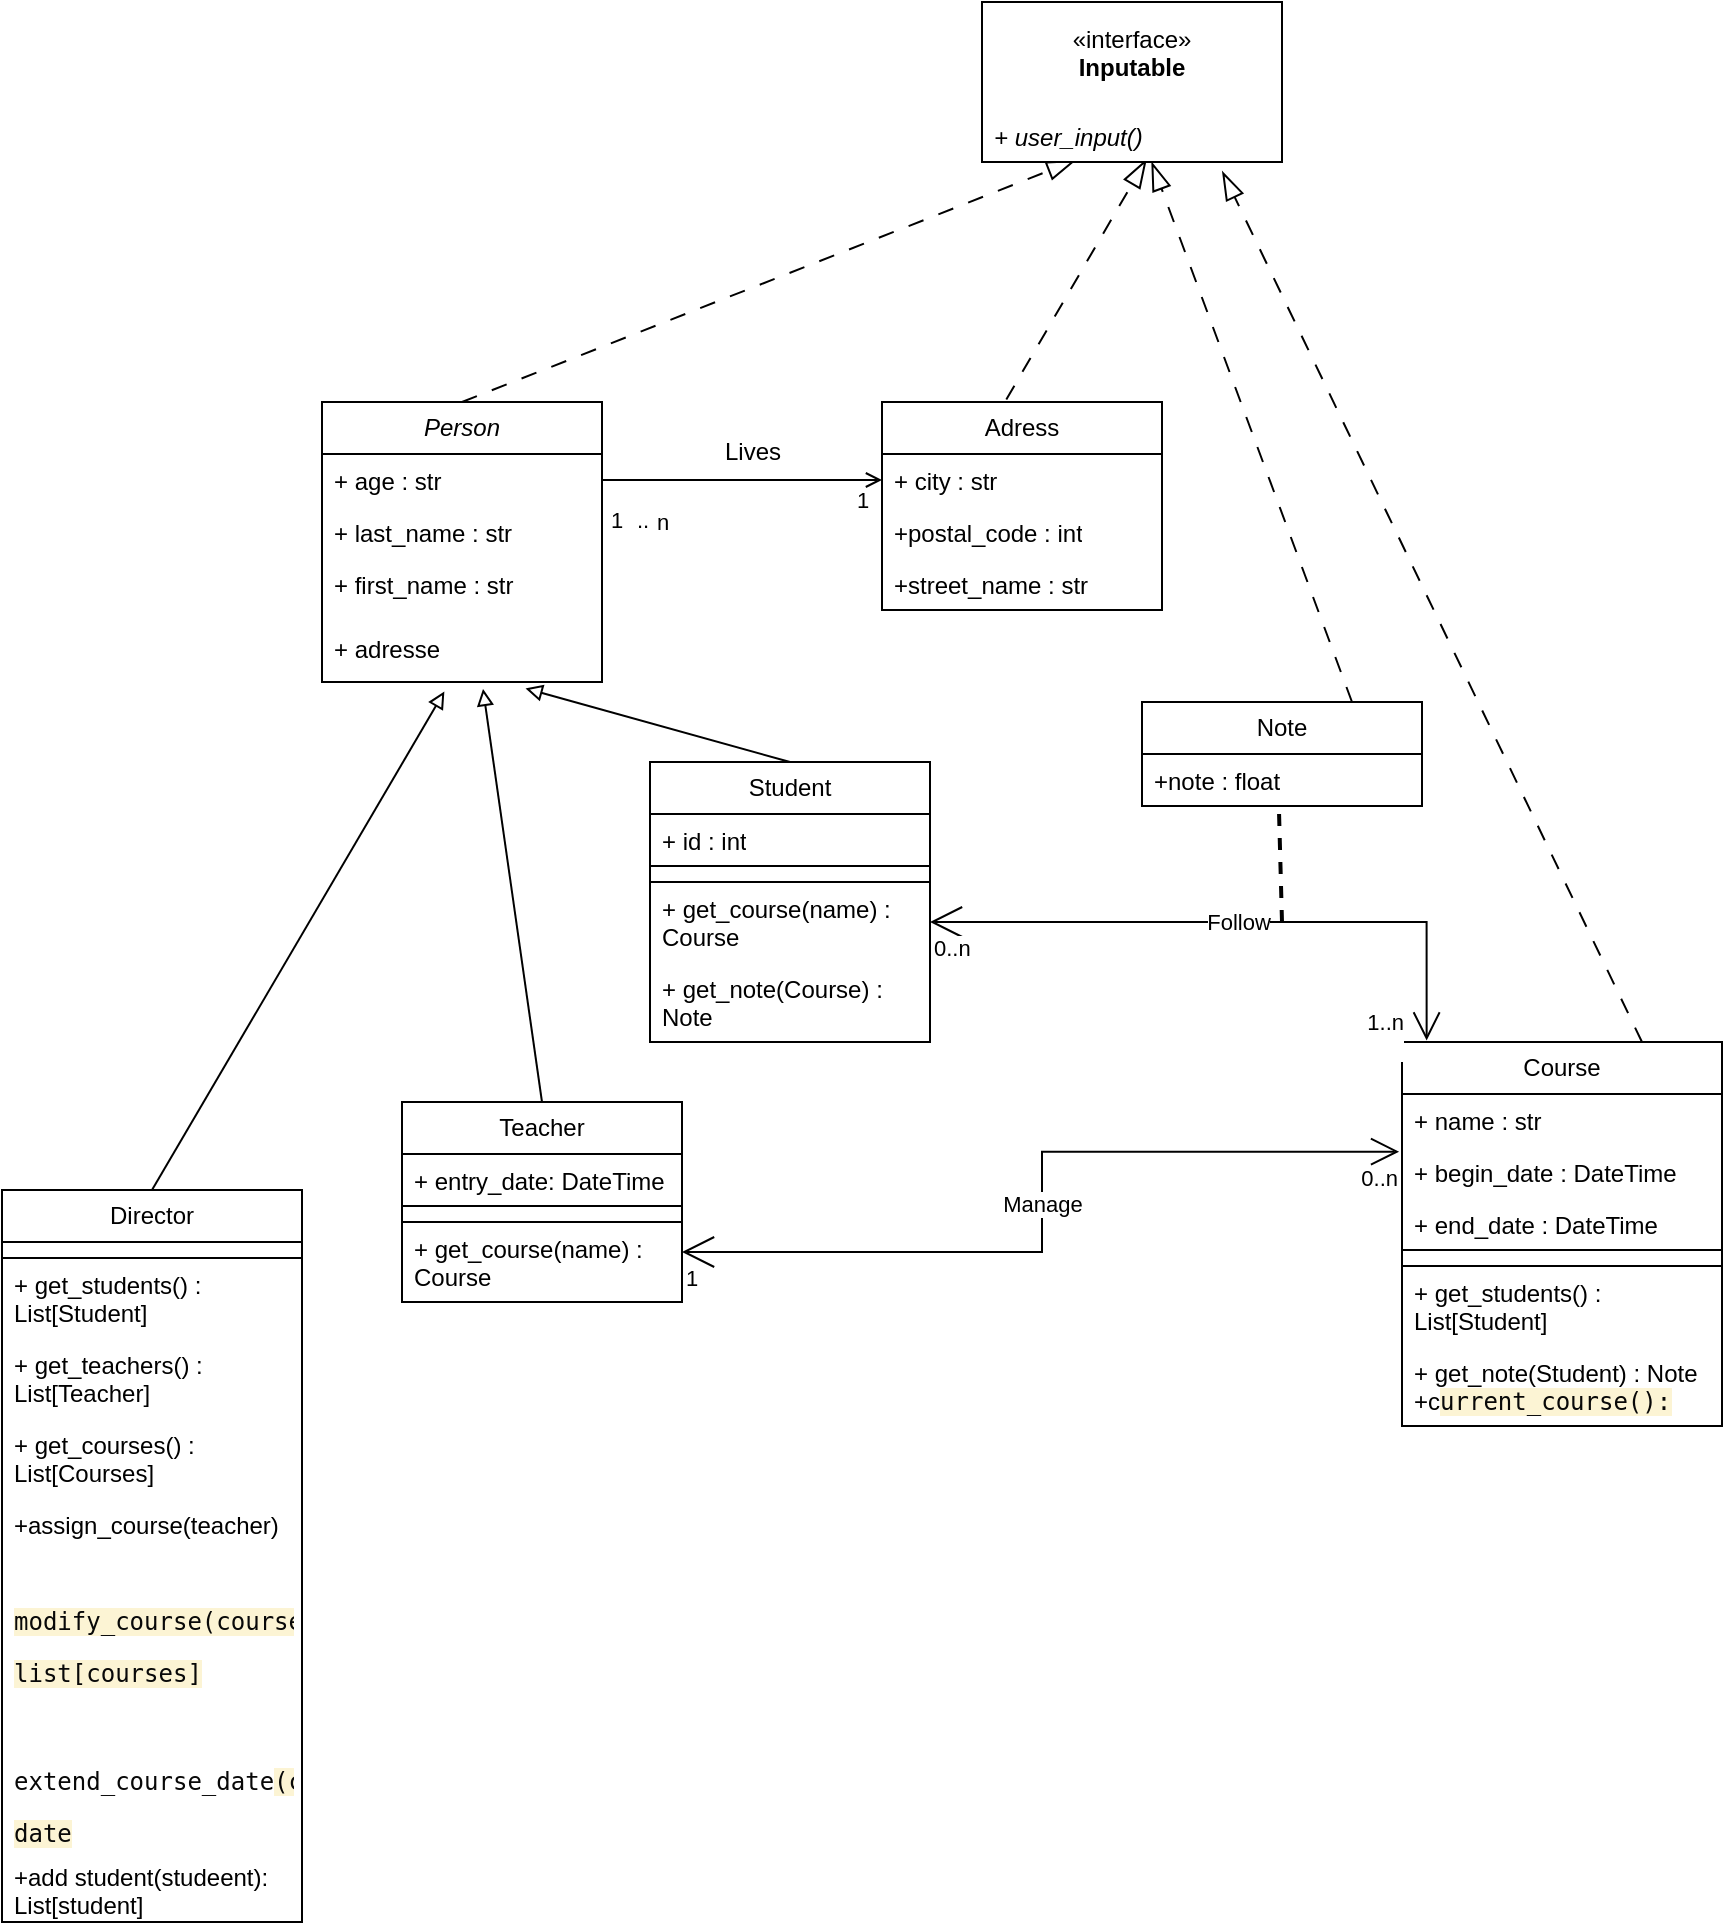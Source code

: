 <mxfile version="24.7.6">
  <diagram name="Page-1" id="5e1hApsxt1_k2KYxcRRe">
    <mxGraphModel dx="1877" dy="565" grid="1" gridSize="10" guides="1" tooltips="1" connect="1" arrows="1" fold="1" page="1" pageScale="1" pageWidth="827" pageHeight="1169" math="0" shadow="0">
      <root>
        <mxCell id="0" />
        <mxCell id="1" parent="0" />
        <mxCell id="mFrYlg1bk1QKZE4jiOjr-52" value="&lt;i&gt;Person&lt;/i&gt;" style="swimlane;fontStyle=0;childLayout=stackLayout;horizontal=1;startSize=26;fillColor=none;horizontalStack=0;resizeParent=1;resizeParentMax=0;resizeLast=0;collapsible=1;marginBottom=0;whiteSpace=wrap;html=1;" parent="1" vertex="1">
          <mxGeometry x="110" y="210" width="140" height="140" as="geometry" />
        </mxCell>
        <mxCell id="mFrYlg1bk1QKZE4jiOjr-53" value="+ age : str" style="text;strokeColor=none;fillColor=none;align=left;verticalAlign=top;spacingLeft=4;spacingRight=4;overflow=hidden;rotatable=0;points=[[0,0.5],[1,0.5]];portConstraint=eastwest;whiteSpace=wrap;html=1;" parent="mFrYlg1bk1QKZE4jiOjr-52" vertex="1">
          <mxGeometry y="26" width="140" height="26" as="geometry" />
        </mxCell>
        <mxCell id="mFrYlg1bk1QKZE4jiOjr-54" value="+ last_name : str" style="text;strokeColor=none;fillColor=none;align=left;verticalAlign=top;spacingLeft=4;spacingRight=4;overflow=hidden;rotatable=0;points=[[0,0.5],[1,0.5]];portConstraint=eastwest;whiteSpace=wrap;html=1;" parent="mFrYlg1bk1QKZE4jiOjr-52" vertex="1">
          <mxGeometry y="52" width="140" height="26" as="geometry" />
        </mxCell>
        <mxCell id="mFrYlg1bk1QKZE4jiOjr-55" value="+ first_name : str" style="text;strokeColor=none;fillColor=none;align=left;verticalAlign=top;spacingLeft=4;spacingRight=4;overflow=hidden;rotatable=0;points=[[0,0.5],[1,0.5]];portConstraint=eastwest;whiteSpace=wrap;html=1;" parent="mFrYlg1bk1QKZE4jiOjr-52" vertex="1">
          <mxGeometry y="78" width="140" height="32" as="geometry" />
        </mxCell>
        <mxCell id="mFrYlg1bk1QKZE4jiOjr-56" value="+ adresse" style="text;strokeColor=none;fillColor=none;align=left;verticalAlign=top;spacingLeft=4;spacingRight=4;overflow=hidden;rotatable=0;points=[[0,0.5],[1,0.5]];portConstraint=eastwest;whiteSpace=wrap;html=1;" parent="mFrYlg1bk1QKZE4jiOjr-52" vertex="1">
          <mxGeometry y="110" width="140" height="30" as="geometry" />
        </mxCell>
        <mxCell id="mFrYlg1bk1QKZE4jiOjr-57" value="&lt;span style=&quot;text-align: left;&quot;&gt;Adress&lt;/span&gt;" style="swimlane;fontStyle=0;childLayout=stackLayout;horizontal=1;startSize=26;fillColor=none;horizontalStack=0;resizeParent=1;resizeParentMax=0;resizeLast=0;collapsible=1;marginBottom=0;whiteSpace=wrap;html=1;" parent="1" vertex="1">
          <mxGeometry x="390" y="210" width="140" height="104" as="geometry" />
        </mxCell>
        <mxCell id="mFrYlg1bk1QKZE4jiOjr-58" value="+ city : str" style="text;strokeColor=none;fillColor=none;align=left;verticalAlign=top;spacingLeft=4;spacingRight=4;overflow=hidden;rotatable=0;points=[[0,0.5],[1,0.5]];portConstraint=eastwest;whiteSpace=wrap;html=1;" parent="mFrYlg1bk1QKZE4jiOjr-57" vertex="1">
          <mxGeometry y="26" width="140" height="26" as="geometry" />
        </mxCell>
        <mxCell id="mFrYlg1bk1QKZE4jiOjr-59" value="+postal_code : int" style="text;strokeColor=none;fillColor=none;align=left;verticalAlign=top;spacingLeft=4;spacingRight=4;overflow=hidden;rotatable=0;points=[[0,0.5],[1,0.5]];portConstraint=eastwest;whiteSpace=wrap;html=1;" parent="mFrYlg1bk1QKZE4jiOjr-57" vertex="1">
          <mxGeometry y="52" width="140" height="26" as="geometry" />
        </mxCell>
        <mxCell id="mFrYlg1bk1QKZE4jiOjr-60" value="+street_name : str" style="text;strokeColor=none;fillColor=none;align=left;verticalAlign=top;spacingLeft=4;spacingRight=4;overflow=hidden;rotatable=0;points=[[0,0.5],[1,0.5]];portConstraint=eastwest;whiteSpace=wrap;html=1;" parent="mFrYlg1bk1QKZE4jiOjr-57" vertex="1">
          <mxGeometry y="78" width="140" height="26" as="geometry" />
        </mxCell>
        <mxCell id="mFrYlg1bk1QKZE4jiOjr-61" value="" style="endArrow=none;endFill=0;html=1;rounded=0;entryX=1;entryY=0.5;entryDx=0;entryDy=0;exitX=0;exitY=0.5;exitDx=0;exitDy=0;startArrow=open;startFill=0;" parent="1" source="mFrYlg1bk1QKZE4jiOjr-58" target="mFrYlg1bk1QKZE4jiOjr-53" edge="1">
          <mxGeometry width="160" relative="1" as="geometry">
            <mxPoint x="390" y="210" as="sourcePoint" />
            <mxPoint x="380" y="240" as="targetPoint" />
          </mxGeometry>
        </mxCell>
        <mxCell id="mFrYlg1bk1QKZE4jiOjr-63" value="n" style="edgeLabel;html=1;align=center;verticalAlign=middle;resizable=0;points=[];" parent="mFrYlg1bk1QKZE4jiOjr-61" vertex="1" connectable="0">
          <mxGeometry x="-0.79" relative="1" as="geometry">
            <mxPoint x="-96" y="21" as="offset" />
          </mxGeometry>
        </mxCell>
        <mxCell id="mFrYlg1bk1QKZE4jiOjr-65" value="1" style="edgeLabel;html=1;align=center;verticalAlign=middle;resizable=0;points=[];" parent="mFrYlg1bk1QKZE4jiOjr-61" vertex="1" connectable="0">
          <mxGeometry x="0.831" relative="1" as="geometry">
            <mxPoint x="-5" y="20" as="offset" />
          </mxGeometry>
        </mxCell>
        <mxCell id="mFrYlg1bk1QKZE4jiOjr-66" value=".." style="edgeLabel;html=1;align=center;verticalAlign=middle;resizable=0;points=[];" parent="mFrYlg1bk1QKZE4jiOjr-61" vertex="1" connectable="0">
          <mxGeometry x="-0.123" y="1" relative="1" as="geometry">
            <mxPoint x="-59" y="19" as="offset" />
          </mxGeometry>
        </mxCell>
        <mxCell id="mFrYlg1bk1QKZE4jiOjr-67" value="1" style="edgeLabel;html=1;align=center;verticalAlign=middle;resizable=0;points=[];" parent="mFrYlg1bk1QKZE4jiOjr-61" vertex="1" connectable="0">
          <mxGeometry x="0.844" y="2" relative="1" as="geometry">
            <mxPoint x="119" y="8" as="offset" />
          </mxGeometry>
        </mxCell>
        <mxCell id="0-rDXfHknbJrmzrThzKK-1" value="Lives" style="text;html=1;align=center;verticalAlign=middle;resizable=0;points=[];autosize=1;strokeColor=none;fillColor=none;" parent="1" vertex="1">
          <mxGeometry x="300" y="220" width="50" height="30" as="geometry" />
        </mxCell>
        <mxCell id="0-rDXfHknbJrmzrThzKK-2" value="Student" style="swimlane;fontStyle=0;childLayout=stackLayout;horizontal=1;startSize=26;fillColor=none;horizontalStack=0;resizeParent=1;resizeParentMax=0;resizeLast=0;collapsible=1;marginBottom=0;whiteSpace=wrap;html=1;" parent="1" vertex="1">
          <mxGeometry x="274" y="390" width="140" height="140" as="geometry">
            <mxRectangle x="270" y="230" width="80" height="30" as="alternateBounds" />
          </mxGeometry>
        </mxCell>
        <mxCell id="0-rDXfHknbJrmzrThzKK-3" value="+ id : int" style="text;strokeColor=none;fillColor=none;align=left;verticalAlign=top;spacingLeft=4;spacingRight=4;overflow=hidden;rotatable=0;points=[[0,0.5],[1,0.5]];portConstraint=eastwest;whiteSpace=wrap;html=1;" parent="0-rDXfHknbJrmzrThzKK-2" vertex="1">
          <mxGeometry y="26" width="140" height="26" as="geometry" />
        </mxCell>
        <mxCell id="10" value="" style="rounded=0;whiteSpace=wrap;html=1;" parent="0-rDXfHknbJrmzrThzKK-2" vertex="1">
          <mxGeometry y="52" width="140" height="8" as="geometry" />
        </mxCell>
        <mxCell id="7" value="+ get_course(name) : Course" style="text;strokeColor=none;fillColor=none;align=left;verticalAlign=top;spacingLeft=4;spacingRight=4;overflow=hidden;rotatable=0;points=[[0,0.5],[1,0.5]];portConstraint=eastwest;whiteSpace=wrap;html=1;" parent="0-rDXfHknbJrmzrThzKK-2" vertex="1">
          <mxGeometry y="60" width="140" height="40" as="geometry" />
        </mxCell>
        <mxCell id="16" value="+ get_note(Course) : Note" style="text;strokeColor=none;fillColor=none;align=left;verticalAlign=top;spacingLeft=4;spacingRight=4;overflow=hidden;rotatable=0;points=[[0,0.5],[1,0.5]];portConstraint=eastwest;whiteSpace=wrap;html=1;" parent="0-rDXfHknbJrmzrThzKK-2" vertex="1">
          <mxGeometry y="100" width="140" height="40" as="geometry" />
        </mxCell>
        <mxCell id="0-rDXfHknbJrmzrThzKK-6" value="" style="endArrow=block;endFill=0;html=1;rounded=0;entryX=0.727;entryY=1.107;entryDx=0;entryDy=0;entryPerimeter=0;exitX=0.5;exitY=0;exitDx=0;exitDy=0;" parent="1" source="0-rDXfHknbJrmzrThzKK-2" target="mFrYlg1bk1QKZE4jiOjr-56" edge="1">
          <mxGeometry width="160" relative="1" as="geometry">
            <mxPoint x="340" y="360" as="sourcePoint" />
            <mxPoint x="370" y="440" as="targetPoint" />
          </mxGeometry>
        </mxCell>
        <mxCell id="0-rDXfHknbJrmzrThzKK-7" value="Teacher" style="swimlane;fontStyle=0;childLayout=stackLayout;horizontal=1;startSize=26;fillColor=none;horizontalStack=0;resizeParent=1;resizeParentMax=0;resizeLast=0;collapsible=1;marginBottom=0;whiteSpace=wrap;html=1;" parent="1" vertex="1">
          <mxGeometry x="150" y="560" width="140" height="100" as="geometry" />
        </mxCell>
        <mxCell id="0-rDXfHknbJrmzrThzKK-13" value="+ entry_date: DateTime" style="text;strokeColor=none;fillColor=none;align=left;verticalAlign=top;spacingLeft=4;spacingRight=4;overflow=hidden;rotatable=0;points=[[0,0.5],[1,0.5]];portConstraint=eastwest;whiteSpace=wrap;html=1;" parent="0-rDXfHknbJrmzrThzKK-7" vertex="1">
          <mxGeometry y="26" width="140" height="26" as="geometry" />
        </mxCell>
        <mxCell id="13" value="" style="rounded=0;whiteSpace=wrap;html=1;" parent="0-rDXfHknbJrmzrThzKK-7" vertex="1">
          <mxGeometry y="52" width="140" height="8" as="geometry" />
        </mxCell>
        <mxCell id="37" value="+ get_course(name) : Course" style="text;strokeColor=none;fillColor=none;align=left;verticalAlign=top;spacingLeft=4;spacingRight=4;overflow=hidden;rotatable=0;points=[[0,0.5],[1,0.5]];portConstraint=eastwest;whiteSpace=wrap;html=1;" parent="0-rDXfHknbJrmzrThzKK-7" vertex="1">
          <mxGeometry y="60" width="140" height="40" as="geometry" />
        </mxCell>
        <mxCell id="0-rDXfHknbJrmzrThzKK-9" value="" style="endArrow=block;endFill=0;html=1;rounded=0;entryX=0.575;entryY=1.116;entryDx=0;entryDy=0;entryPerimeter=0;exitX=0.5;exitY=0;exitDx=0;exitDy=0;" parent="1" source="0-rDXfHknbJrmzrThzKK-7" target="mFrYlg1bk1QKZE4jiOjr-56" edge="1">
          <mxGeometry width="160" relative="1" as="geometry">
            <mxPoint x="217.5" y="439" as="sourcePoint" />
            <mxPoint x="312.5" y="340" as="targetPoint" />
          </mxGeometry>
        </mxCell>
        <mxCell id="0-rDXfHknbJrmzrThzKK-11" value="Director" style="swimlane;fontStyle=0;childLayout=stackLayout;horizontal=1;startSize=26;fillColor=none;horizontalStack=0;resizeParent=1;resizeParentMax=0;resizeLast=0;collapsible=1;marginBottom=0;whiteSpace=wrap;html=1;strokeColor=default;" parent="1" vertex="1">
          <mxGeometry x="-50" y="604" width="150" height="366" as="geometry" />
        </mxCell>
        <mxCell id="18" value="" style="rounded=0;whiteSpace=wrap;html=1;" parent="0-rDXfHknbJrmzrThzKK-11" vertex="1">
          <mxGeometry y="26" width="150" height="8" as="geometry" />
        </mxCell>
        <mxCell id="19" value="+ get_students() : List[Student]" style="text;strokeColor=none;fillColor=none;align=left;verticalAlign=top;spacingLeft=4;spacingRight=4;overflow=hidden;rotatable=0;points=[[0,0.5],[1,0.5]];portConstraint=eastwest;whiteSpace=wrap;html=1;" parent="0-rDXfHknbJrmzrThzKK-11" vertex="1">
          <mxGeometry y="34" width="150" height="40" as="geometry" />
        </mxCell>
        <mxCell id="20" value="+ get_teachers() : List[Teacher]" style="text;strokeColor=none;fillColor=none;align=left;verticalAlign=top;spacingLeft=4;spacingRight=4;overflow=hidden;rotatable=0;points=[[0,0.5],[1,0.5]];portConstraint=eastwest;whiteSpace=wrap;html=1;" parent="0-rDXfHknbJrmzrThzKK-11" vertex="1">
          <mxGeometry y="74" width="150" height="40" as="geometry" />
        </mxCell>
        <mxCell id="21" value="+ get_courses() : List[Courses]" style="text;strokeColor=none;fillColor=none;align=left;verticalAlign=top;spacingLeft=4;spacingRight=4;overflow=hidden;rotatable=0;points=[[0,0.5],[1,0.5]];portConstraint=eastwest;whiteSpace=wrap;html=1;" parent="0-rDXfHknbJrmzrThzKK-11" vertex="1">
          <mxGeometry y="114" width="150" height="40" as="geometry" />
        </mxCell>
        <mxCell id="22" value="+assign_course(teacher)" style="text;strokeColor=none;fillColor=none;align=left;verticalAlign=top;spacingLeft=4;spacingRight=4;overflow=hidden;rotatable=0;points=[[0,0.5],[1,0.5]];portConstraint=eastwest;whiteSpace=wrap;html=1;" parent="0-rDXfHknbJrmzrThzKK-11" vertex="1">
          <mxGeometry y="154" width="150" height="36" as="geometry" />
        </mxCell>
        <mxCell id="SjzigqZIlqn0Um6S3vSX-37" value="&lt;div style=&quot;background-color:#ffffff;color:#080808&quot;&gt;&lt;pre style=&quot;font-family:&#39;JetBrains Mono&#39;,monospace;font-size:9,8pt;&quot;&gt;&lt;span style=&quot;background-color:#fcf4d4;&quot;&gt;modify_course(course):&lt;/span&gt;&lt;/pre&gt;&lt;pre style=&quot;font-family:&#39;JetBrains Mono&#39;,monospace;font-size:9,8pt;&quot;&gt;&lt;span style=&quot;background-color:#fcf4d4;&quot;&gt;list[courses]&lt;/span&gt;&lt;/pre&gt;&lt;/div&gt;" style="text;strokeColor=none;fillColor=none;align=left;verticalAlign=top;spacingLeft=4;spacingRight=4;overflow=hidden;rotatable=0;points=[[0,0.5],[1,0.5]];portConstraint=eastwest;whiteSpace=wrap;html=1;" vertex="1" parent="0-rDXfHknbJrmzrThzKK-11">
          <mxGeometry y="190" width="150" height="80" as="geometry" />
        </mxCell>
        <mxCell id="SjzigqZIlqn0Um6S3vSX-38" value="&lt;div style=&quot;color: rgb(8, 8, 8);&quot;&gt;&lt;pre style=&quot;background-color: rgb(255, 255, 255); font-family: &amp;quot;JetBrains Mono&amp;quot;, monospace;&quot;&gt;extend_course_date&lt;span style=&quot;background-color:#fcf4d4;&quot;&gt;(course):&lt;/span&gt;&lt;/pre&gt;&lt;pre style=&quot;font-family: &amp;quot;JetBrains Mono&amp;quot;, monospace;&quot;&gt;&lt;span style=&quot;background-color: rgb(252, 244, 212);&quot;&gt;date&lt;/span&gt;&lt;/pre&gt;&lt;/div&gt;" style="text;strokeColor=none;fillColor=none;align=left;verticalAlign=top;spacingLeft=4;spacingRight=4;overflow=hidden;rotatable=0;points=[[0,0.5],[1,0.5]];portConstraint=eastwest;whiteSpace=wrap;html=1;" vertex="1" parent="0-rDXfHknbJrmzrThzKK-11">
          <mxGeometry y="270" width="150" height="60" as="geometry" />
        </mxCell>
        <mxCell id="SjzigqZIlqn0Um6S3vSX-39" value="+add student(studeent):&lt;div&gt;List[student]&lt;/div&gt;" style="text;strokeColor=none;fillColor=none;align=left;verticalAlign=top;spacingLeft=4;spacingRight=4;overflow=hidden;rotatable=0;points=[[0,0.5],[1,0.5]];portConstraint=eastwest;whiteSpace=wrap;html=1;" vertex="1" parent="0-rDXfHknbJrmzrThzKK-11">
          <mxGeometry y="330" width="150" height="36" as="geometry" />
        </mxCell>
        <mxCell id="0-rDXfHknbJrmzrThzKK-12" value="" style="endArrow=block;endFill=0;html=1;rounded=0;entryX=0.437;entryY=1.16;entryDx=0;entryDy=0;entryPerimeter=0;exitX=0.5;exitY=0;exitDx=0;exitDy=0;" parent="1" source="0-rDXfHknbJrmzrThzKK-11" target="mFrYlg1bk1QKZE4jiOjr-56" edge="1">
          <mxGeometry width="160" relative="1" as="geometry">
            <mxPoint x="315" y="460" as="sourcePoint" />
            <mxPoint x="240" y="363" as="targetPoint" />
          </mxGeometry>
        </mxCell>
        <mxCell id="0-rDXfHknbJrmzrThzKK-14" value="Course" style="swimlane;fontStyle=0;childLayout=stackLayout;horizontal=1;startSize=26;fillColor=none;horizontalStack=0;resizeParent=1;resizeParentMax=0;resizeLast=0;collapsible=1;marginBottom=0;whiteSpace=wrap;html=1;" parent="1" vertex="1">
          <mxGeometry x="650" y="530" width="160" height="192" as="geometry" />
        </mxCell>
        <mxCell id="0-rDXfHknbJrmzrThzKK-15" value="+ name : str" style="text;strokeColor=none;fillColor=none;align=left;verticalAlign=top;spacingLeft=4;spacingRight=4;overflow=hidden;rotatable=0;points=[[0,0.5],[1,0.5]];portConstraint=eastwest;whiteSpace=wrap;html=1;" parent="0-rDXfHknbJrmzrThzKK-14" vertex="1">
          <mxGeometry y="26" width="160" height="26" as="geometry" />
        </mxCell>
        <mxCell id="0-rDXfHknbJrmzrThzKK-16" value="+ begin_date : DateTime" style="text;strokeColor=none;fillColor=none;align=left;verticalAlign=top;spacingLeft=4;spacingRight=4;overflow=hidden;rotatable=0;points=[[0,0.5],[1,0.5]];portConstraint=eastwest;whiteSpace=wrap;html=1;" parent="0-rDXfHknbJrmzrThzKK-14" vertex="1">
          <mxGeometry y="52" width="160" height="26" as="geometry" />
        </mxCell>
        <mxCell id="0-rDXfHknbJrmzrThzKK-17" value="+ end_date : DateTime" style="text;strokeColor=none;fillColor=none;align=left;verticalAlign=top;spacingLeft=4;spacingRight=4;overflow=hidden;rotatable=0;points=[[0,0.5],[1,0.5]];portConstraint=eastwest;whiteSpace=wrap;html=1;" parent="0-rDXfHknbJrmzrThzKK-14" vertex="1">
          <mxGeometry y="78" width="160" height="26" as="geometry" />
        </mxCell>
        <mxCell id="34" value="" style="rounded=0;whiteSpace=wrap;html=1;" parent="0-rDXfHknbJrmzrThzKK-14" vertex="1">
          <mxGeometry y="104" width="160" height="8" as="geometry" />
        </mxCell>
        <mxCell id="35" value="+ get_students() : List[Student]" style="text;strokeColor=none;fillColor=none;align=left;verticalAlign=top;spacingLeft=4;spacingRight=4;overflow=hidden;rotatable=0;points=[[0,0.5],[1,0.5]];portConstraint=eastwest;whiteSpace=wrap;html=1;" parent="0-rDXfHknbJrmzrThzKK-14" vertex="1">
          <mxGeometry y="112" width="160" height="40" as="geometry" />
        </mxCell>
        <mxCell id="36" value="+ get_note(Student) : Note&lt;div&gt;+c&lt;span style=&quot;background-color: rgb(252, 244, 212); font-family: &amp;quot;JetBrains Mono&amp;quot;, monospace; color: rgb(8, 8, 8);&quot;&gt;urrent_course():&lt;/span&gt;&lt;/div&gt;" style="text;strokeColor=none;fillColor=none;align=left;verticalAlign=top;spacingLeft=4;spacingRight=4;overflow=hidden;rotatable=0;points=[[0,0.5],[1,0.5]];portConstraint=eastwest;whiteSpace=wrap;html=1;" parent="0-rDXfHknbJrmzrThzKK-14" vertex="1">
          <mxGeometry y="152" width="160" height="40" as="geometry" />
        </mxCell>
        <mxCell id="0-rDXfHknbJrmzrThzKK-18" value="Note" style="swimlane;fontStyle=0;childLayout=stackLayout;horizontal=1;startSize=26;fillColor=none;horizontalStack=0;resizeParent=1;resizeParentMax=0;resizeLast=0;collapsible=1;marginBottom=0;whiteSpace=wrap;html=1;" parent="1" vertex="1">
          <mxGeometry x="520" y="360" width="140" height="52" as="geometry" />
        </mxCell>
        <mxCell id="0-rDXfHknbJrmzrThzKK-19" value="+note : float" style="text;strokeColor=none;fillColor=none;align=left;verticalAlign=top;spacingLeft=4;spacingRight=4;overflow=hidden;rotatable=0;points=[[0,0.5],[1,0.5]];portConstraint=eastwest;whiteSpace=wrap;html=1;" parent="0-rDXfHknbJrmzrThzKK-18" vertex="1">
          <mxGeometry y="26" width="140" height="26" as="geometry" />
        </mxCell>
        <mxCell id="0-rDXfHknbJrmzrThzKK-23" value="Manage" style="endArrow=open;html=1;endSize=12;startArrow=open;startSize=14;startFill=0;edgeStyle=orthogonalEdgeStyle;rounded=0;exitX=1;exitY=0.75;exitDx=0;exitDy=0;entryX=-0.009;entryY=0.11;entryDx=0;entryDy=0;entryPerimeter=0;" parent="1" source="0-rDXfHknbJrmzrThzKK-7" target="0-rDXfHknbJrmzrThzKK-16" edge="1">
          <mxGeometry relative="1" as="geometry">
            <mxPoint x="310" y="500" as="sourcePoint" />
            <mxPoint x="470" y="500" as="targetPoint" />
          </mxGeometry>
        </mxCell>
        <mxCell id="0-rDXfHknbJrmzrThzKK-24" value="1" style="edgeLabel;resizable=0;html=1;align=left;verticalAlign=top;" parent="0-rDXfHknbJrmzrThzKK-23" connectable="0" vertex="1">
          <mxGeometry x="-1" relative="1" as="geometry" />
        </mxCell>
        <mxCell id="0-rDXfHknbJrmzrThzKK-25" value="0..n" style="edgeLabel;resizable=0;html=1;align=right;verticalAlign=top;" parent="0-rDXfHknbJrmzrThzKK-23" connectable="0" vertex="1">
          <mxGeometry x="1" relative="1" as="geometry" />
        </mxCell>
        <mxCell id="0-rDXfHknbJrmzrThzKK-31" value="Follow" style="endArrow=open;html=1;endSize=12;startArrow=open;startSize=14;startFill=0;edgeStyle=orthogonalEdgeStyle;rounded=0;entryX=0.077;entryY=-0.004;entryDx=0;entryDy=0;entryPerimeter=0;exitX=1;exitY=0.5;exitDx=0;exitDy=0;" parent="1" source="7" target="0-rDXfHknbJrmzrThzKK-14" edge="1">
          <mxGeometry relative="1" as="geometry">
            <mxPoint x="430" y="410" as="sourcePoint" />
            <mxPoint x="570" y="480" as="targetPoint" />
          </mxGeometry>
        </mxCell>
        <mxCell id="0-rDXfHknbJrmzrThzKK-32" value="0..n" style="edgeLabel;resizable=0;html=1;align=left;verticalAlign=top;" parent="0-rDXfHknbJrmzrThzKK-31" connectable="0" vertex="1">
          <mxGeometry x="-1" relative="1" as="geometry" />
        </mxCell>
        <mxCell id="0-rDXfHknbJrmzrThzKK-33" value="&lt;div&gt;1..n&lt;/div&gt;&lt;div&gt;&lt;br&gt;&lt;/div&gt;" style="edgeLabel;resizable=0;html=1;align=right;verticalAlign=top;" parent="0-rDXfHknbJrmzrThzKK-31" connectable="0" vertex="1">
          <mxGeometry x="1" relative="1" as="geometry">
            <mxPoint x="-11" y="-22" as="offset" />
          </mxGeometry>
        </mxCell>
        <mxCell id="24" value="" style="endArrow=none;dashed=1;html=1;strokeWidth=2;rounded=0;entryX=0.489;entryY=1.046;entryDx=0;entryDy=0;entryPerimeter=0;" parent="1" target="0-rDXfHknbJrmzrThzKK-19" edge="1">
          <mxGeometry width="50" height="50" relative="1" as="geometry">
            <mxPoint x="590" y="470" as="sourcePoint" />
            <mxPoint x="520" y="440" as="targetPoint" />
          </mxGeometry>
        </mxCell>
        <mxCell id="29" value="" style="endArrow=blockThin;endFill=0;endSize=12;html=1;rounded=0;exitX=0.5;exitY=0;exitDx=0;exitDy=0;entryX=0.292;entryY=0.968;entryDx=0;entryDy=0;entryPerimeter=0;dashed=1;dashPattern=8 8;" parent="1" source="mFrYlg1bk1QKZE4jiOjr-52" target="28" edge="1">
          <mxGeometry width="160" relative="1" as="geometry">
            <mxPoint x="320" y="210" as="sourcePoint" />
            <mxPoint x="480" y="210" as="targetPoint" />
          </mxGeometry>
        </mxCell>
        <mxCell id="30" value="" style="endArrow=blockThin;endFill=0;endSize=12;html=1;rounded=0;exitX=0.444;exitY=-0.012;exitDx=0;exitDy=0;entryX=0.514;entryY=0.95;entryDx=0;entryDy=0;entryPerimeter=0;exitPerimeter=0;dashed=1;dashPattern=8 8;" parent="1" source="mFrYlg1bk1QKZE4jiOjr-57" target="28" edge="1">
          <mxGeometry width="160" relative="1" as="geometry">
            <mxPoint x="283" y="231" as="sourcePoint" />
            <mxPoint x="414" y="90" as="targetPoint" />
          </mxGeometry>
        </mxCell>
        <mxCell id="31" value="" style="endArrow=blockThin;endFill=0;endSize=12;html=1;rounded=0;exitX=0.75;exitY=0;exitDx=0;exitDy=0;dashed=1;dashPattern=8 8;" parent="1" source="0-rDXfHknbJrmzrThzKK-18" target="28" edge="1">
          <mxGeometry width="160" relative="1" as="geometry">
            <mxPoint x="656" y="240" as="sourcePoint" />
            <mxPoint x="550" y="100" as="targetPoint" />
          </mxGeometry>
        </mxCell>
        <mxCell id="32" value="" style="endArrow=blockThin;endFill=0;endSize=12;html=1;rounded=0;exitX=0.75;exitY=0;exitDx=0;exitDy=0;entryX=0.751;entryY=1.181;entryDx=0;entryDy=0;entryPerimeter=0;dashed=1;dashPattern=8 8;" parent="1" source="0-rDXfHknbJrmzrThzKK-14" target="28" edge="1">
          <mxGeometry width="160" relative="1" as="geometry">
            <mxPoint x="809" y="510" as="sourcePoint" />
            <mxPoint x="670" y="230" as="targetPoint" />
          </mxGeometry>
        </mxCell>
        <mxCell id="33" value="«interface»&lt;br&gt;&lt;b&gt;Inputable&lt;br&gt;&lt;br&gt;&lt;br&gt;&lt;/b&gt;" style="html=1;whiteSpace=wrap;" parent="1" vertex="1">
          <mxGeometry x="440" y="10" width="150" height="80" as="geometry" />
        </mxCell>
        <mxCell id="28" value="&lt;i&gt;+ user_input()&lt;/i&gt;" style="text;strokeColor=none;fillColor=none;align=left;verticalAlign=top;spacingLeft=4;spacingRight=4;overflow=hidden;rotatable=0;points=[[0,0.5],[1,0.5]];portConstraint=eastwest;whiteSpace=wrap;html=1;" parent="1" vertex="1">
          <mxGeometry x="440" y="64" width="160" height="26" as="geometry" />
        </mxCell>
      </root>
    </mxGraphModel>
  </diagram>
</mxfile>
